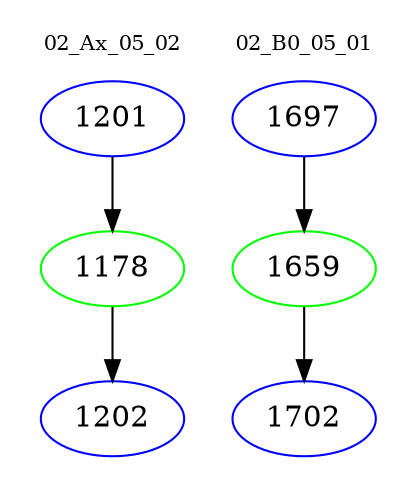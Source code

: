 digraph{
subgraph cluster_0 {
color = white
label = "02_Ax_05_02";
fontsize=10;
T0_1201 [label="1201", color="blue"]
T0_1201 -> T0_1178 [color="black"]
T0_1178 [label="1178", color="green"]
T0_1178 -> T0_1202 [color="black"]
T0_1202 [label="1202", color="blue"]
}
subgraph cluster_1 {
color = white
label = "02_B0_05_01";
fontsize=10;
T1_1697 [label="1697", color="blue"]
T1_1697 -> T1_1659 [color="black"]
T1_1659 [label="1659", color="green"]
T1_1659 -> T1_1702 [color="black"]
T1_1702 [label="1702", color="blue"]
}
}
